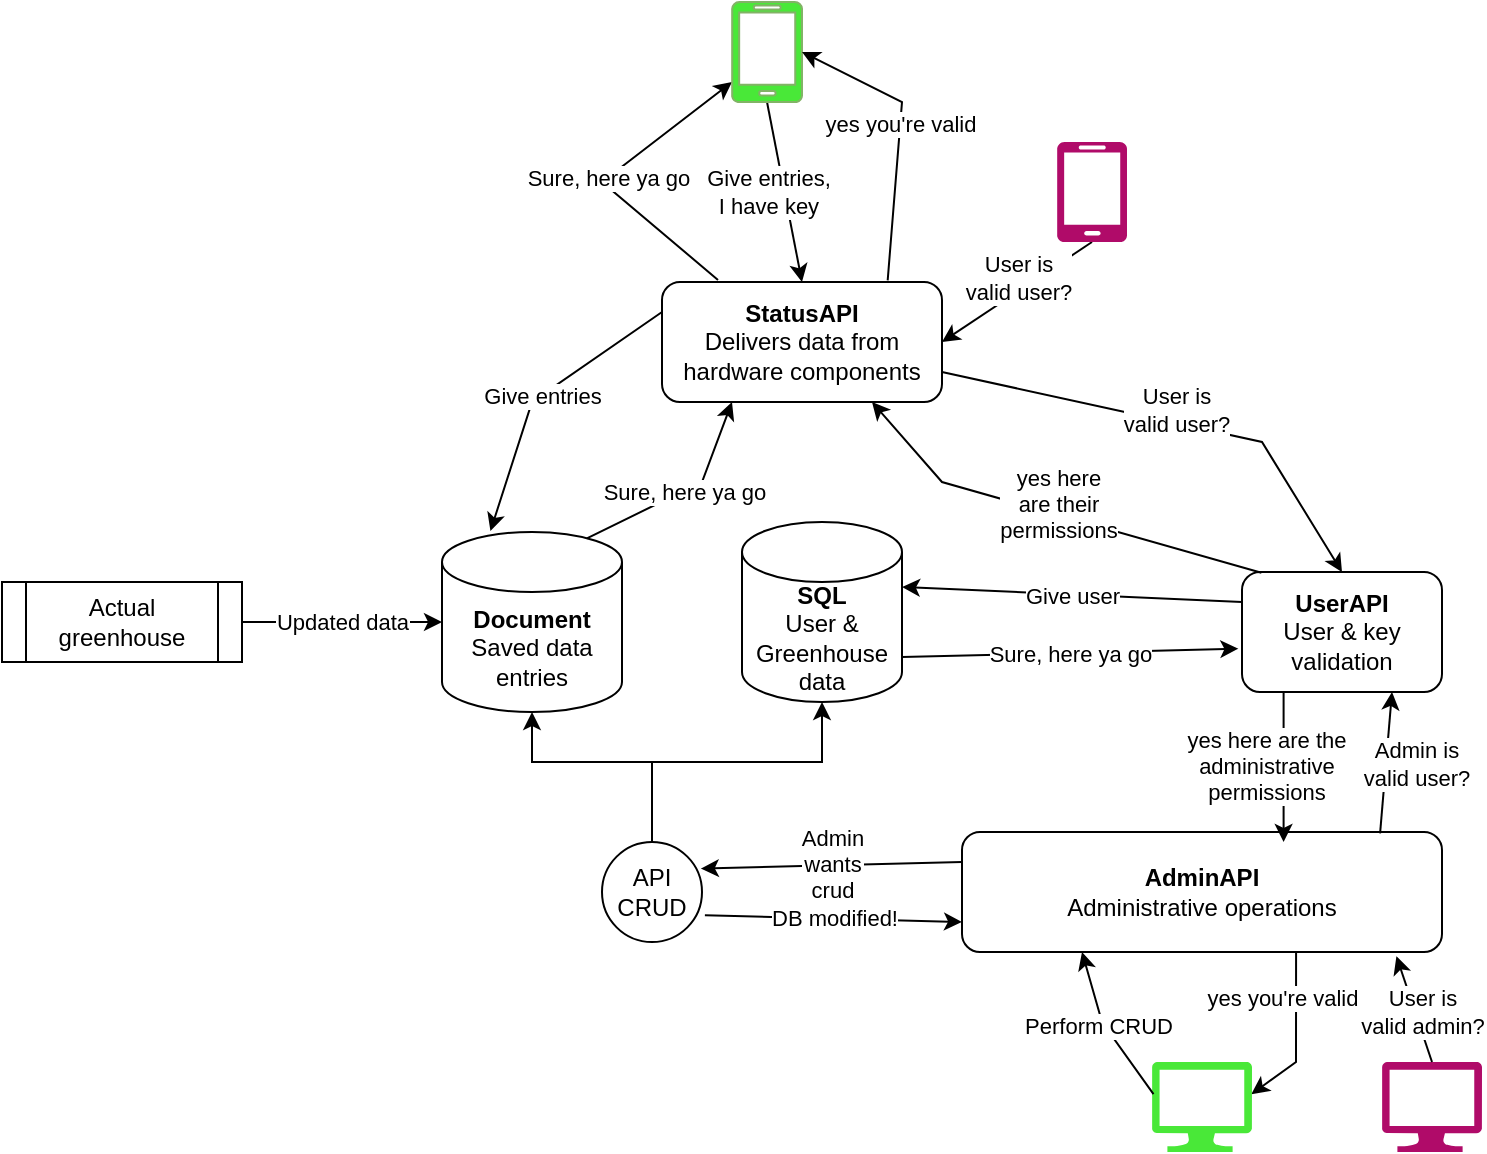 <mxfile version="16.5.1" type="device"><diagram id="ETJ64PmMvwpJfKMCD3yN" name="Side-1"><mxGraphModel dx="1642" dy="576" grid="1" gridSize="10" guides="1" tooltips="1" connect="1" arrows="1" fold="1" page="1" pageScale="1" pageWidth="827" pageHeight="1169" math="0" shadow="0"><root><mxCell id="0"/><mxCell id="1" parent="0"/><mxCell id="6Y2RLQXl1B-0LCeE8fEC-1" value="&lt;b&gt;SQL&lt;/b&gt;&lt;br&gt;User &amp;amp; Greenhouse data" style="shape=cylinder3;whiteSpace=wrap;html=1;boundedLbl=1;backgroundOutline=1;size=15;" parent="1" vertex="1"><mxGeometry x="170" y="340" width="80" height="90" as="geometry"/></mxCell><mxCell id="6Y2RLQXl1B-0LCeE8fEC-2" value="&lt;b&gt;Document&lt;/b&gt;&lt;br&gt;Saved data entries" style="shape=cylinder3;whiteSpace=wrap;html=1;boundedLbl=1;backgroundOutline=1;size=15;" parent="1" vertex="1"><mxGeometry x="20" y="345" width="90" height="90" as="geometry"/></mxCell><mxCell id="GQyeT0Ur_V6qqXI1CruG-3" value="&lt;b&gt;StatusAPI&lt;/b&gt;&lt;br&gt;Delivers data from hardware components" style="rounded=1;whiteSpace=wrap;html=1;" parent="1" vertex="1"><mxGeometry x="130" y="220" width="140" height="60" as="geometry"/></mxCell><mxCell id="GQyeT0Ur_V6qqXI1CruG-4" value="&lt;b&gt;UserAPI&lt;/b&gt;&lt;br&gt;User &amp;amp; key validation" style="rounded=1;whiteSpace=wrap;html=1;" parent="1" vertex="1"><mxGeometry x="420" y="365" width="100" height="60" as="geometry"/></mxCell><mxCell id="GQyeT0Ur_V6qqXI1CruG-5" value="&lt;b&gt;AdminAPI&lt;/b&gt;&lt;br&gt;Administrative operations" style="rounded=1;whiteSpace=wrap;html=1;" parent="1" vertex="1"><mxGeometry x="280" y="495" width="240" height="60" as="geometry"/></mxCell><mxCell id="GQyeT0Ur_V6qqXI1CruG-6" value="" style="endArrow=classic;html=1;rounded=0;exitX=0.871;exitY=0.012;exitDx=0;exitDy=0;entryX=0.75;entryY=1;entryDx=0;entryDy=0;exitPerimeter=0;" parent="1" source="GQyeT0Ur_V6qqXI1CruG-5" target="GQyeT0Ur_V6qqXI1CruG-4" edge="1"><mxGeometry relative="1" as="geometry"><mxPoint x="536" y="365" as="sourcePoint"/><mxPoint x="636" y="365" as="targetPoint"/><Array as="points"/></mxGeometry></mxCell><mxCell id="GQyeT0Ur_V6qqXI1CruG-7" value="Admin is &lt;br&gt;valid user?" style="edgeLabel;resizable=0;html=1;align=center;verticalAlign=middle;" parent="GQyeT0Ur_V6qqXI1CruG-6" connectable="0" vertex="1"><mxGeometry relative="1" as="geometry"><mxPoint x="15" as="offset"/></mxGeometry></mxCell><mxCell id="GQyeT0Ur_V6qqXI1CruG-8" value="" style="endArrow=classic;html=1;rounded=0;exitX=0.208;exitY=0.995;exitDx=0;exitDy=0;exitPerimeter=0;entryX=0.67;entryY=0.083;entryDx=0;entryDy=0;entryPerimeter=0;" parent="1" source="GQyeT0Ur_V6qqXI1CruG-4" target="GQyeT0Ur_V6qqXI1CruG-5" edge="1"><mxGeometry relative="1" as="geometry"><mxPoint x="511.66" y="484.1" as="sourcePoint"/><mxPoint x="350" y="460" as="targetPoint"/><Array as="points"/></mxGeometry></mxCell><mxCell id="GQyeT0Ur_V6qqXI1CruG-9" value="yes here are the &lt;br&gt;administrative &lt;br&gt;permissions" style="edgeLabel;resizable=0;html=1;align=center;verticalAlign=middle;" parent="GQyeT0Ur_V6qqXI1CruG-8" connectable="0" vertex="1"><mxGeometry relative="1" as="geometry"><mxPoint x="-9" as="offset"/></mxGeometry></mxCell><mxCell id="GQyeT0Ur_V6qqXI1CruG-10" value="" style="endArrow=classic;html=1;rounded=0;exitX=0.5;exitY=1;exitDx=0;exitDy=0;exitPerimeter=0;entryX=1;entryY=0.5;entryDx=0;entryDy=0;" parent="1" source="GQyeT0Ur_V6qqXI1CruG-40" target="GQyeT0Ur_V6qqXI1CruG-3" edge="1"><mxGeometry relative="1" as="geometry"><mxPoint x="640" y="395" as="sourcePoint"/><mxPoint x="250" y="200" as="targetPoint"/><Array as="points"/></mxGeometry></mxCell><mxCell id="GQyeT0Ur_V6qqXI1CruG-11" value="User is &lt;br&gt;valid user?" style="edgeLabel;resizable=0;html=1;align=center;verticalAlign=middle;" parent="GQyeT0Ur_V6qqXI1CruG-10" connectable="0" vertex="1"><mxGeometry relative="1" as="geometry"><mxPoint y="-7" as="offset"/></mxGeometry></mxCell><mxCell id="GQyeT0Ur_V6qqXI1CruG-12" value="" style="endArrow=classic;html=1;rounded=0;entryX=0.75;entryY=1;entryDx=0;entryDy=0;exitX=0.097;exitY=0.006;exitDx=0;exitDy=0;exitPerimeter=0;" parent="1" source="GQyeT0Ur_V6qqXI1CruG-4" target="GQyeT0Ur_V6qqXI1CruG-3" edge="1"><mxGeometry relative="1" as="geometry"><mxPoint x="370" y="320" as="sourcePoint"/><mxPoint x="660" y="320" as="targetPoint"/><Array as="points"><mxPoint x="270" y="320"/></Array></mxGeometry></mxCell><mxCell id="GQyeT0Ur_V6qqXI1CruG-13" value="yes here &lt;br&gt;are&amp;nbsp;their&lt;br&gt;permissions" style="edgeLabel;resizable=0;html=1;align=center;verticalAlign=middle;" parent="GQyeT0Ur_V6qqXI1CruG-12" connectable="0" vertex="1"><mxGeometry relative="1" as="geometry"><mxPoint x="3" y="-5" as="offset"/></mxGeometry></mxCell><mxCell id="GQyeT0Ur_V6qqXI1CruG-14" value="Actual greenhouse" style="shape=process;whiteSpace=wrap;html=1;backgroundOutline=1;" parent="1" vertex="1"><mxGeometry x="-200" y="370" width="120" height="40" as="geometry"/></mxCell><mxCell id="GQyeT0Ur_V6qqXI1CruG-15" value="" style="endArrow=classic;html=1;rounded=0;entryX=0;entryY=0.5;entryDx=0;entryDy=0;entryPerimeter=0;exitX=1;exitY=0.5;exitDx=0;exitDy=0;" parent="1" source="GQyeT0Ur_V6qqXI1CruG-14" target="6Y2RLQXl1B-0LCeE8fEC-2" edge="1"><mxGeometry relative="1" as="geometry"><mxPoint x="160" y="170" as="sourcePoint"/><mxPoint x="431.4" y="461.62" as="targetPoint"/><Array as="points"/></mxGeometry></mxCell><mxCell id="GQyeT0Ur_V6qqXI1CruG-16" value="Updated data" style="edgeLabel;resizable=0;html=1;align=center;verticalAlign=middle;" parent="GQyeT0Ur_V6qqXI1CruG-15" connectable="0" vertex="1"><mxGeometry relative="1" as="geometry"/></mxCell><mxCell id="GQyeT0Ur_V6qqXI1CruG-19" value="" style="endArrow=classic;html=1;rounded=0;entryX=0.269;entryY=-0.005;entryDx=0;entryDy=0;entryPerimeter=0;exitX=0;exitY=0.25;exitDx=0;exitDy=0;" parent="1" source="GQyeT0Ur_V6qqXI1CruG-3" target="6Y2RLQXl1B-0LCeE8fEC-2" edge="1"><mxGeometry relative="1" as="geometry"><mxPoint x="170" y="180" as="sourcePoint"/><mxPoint x="170" y="250" as="targetPoint"/><Array as="points"><mxPoint x="65" y="280"/></Array></mxGeometry></mxCell><mxCell id="GQyeT0Ur_V6qqXI1CruG-20" value="Give entries" style="edgeLabel;resizable=0;html=1;align=center;verticalAlign=middle;" parent="GQyeT0Ur_V6qqXI1CruG-19" connectable="0" vertex="1"><mxGeometry relative="1" as="geometry"/></mxCell><mxCell id="GQyeT0Ur_V6qqXI1CruG-21" value="" style="endArrow=classic;html=1;rounded=0;entryX=0.25;entryY=1;entryDx=0;entryDy=0;exitX=0.805;exitY=0.035;exitDx=0;exitDy=0;exitPerimeter=0;" parent="1" source="6Y2RLQXl1B-0LCeE8fEC-2" target="GQyeT0Ur_V6qqXI1CruG-3" edge="1"><mxGeometry relative="1" as="geometry"><mxPoint x="390" y="270.0" as="sourcePoint"/><mxPoint x="215" y="280.0" as="targetPoint"/><Array as="points"><mxPoint x="150" y="320"/></Array></mxGeometry></mxCell><mxCell id="GQyeT0Ur_V6qqXI1CruG-22" value="Sure, here ya go" style="edgeLabel;resizable=0;html=1;align=center;verticalAlign=middle;" parent="GQyeT0Ur_V6qqXI1CruG-21" connectable="0" vertex="1"><mxGeometry relative="1" as="geometry"/></mxCell><mxCell id="GQyeT0Ur_V6qqXI1CruG-23" value="" style="endArrow=classic;html=1;rounded=0;entryX=1;entryY=0;entryDx=0;entryDy=32.5;entryPerimeter=0;exitX=0;exitY=0.25;exitDx=0;exitDy=0;" parent="1" source="GQyeT0Ur_V6qqXI1CruG-4" target="6Y2RLQXl1B-0LCeE8fEC-1" edge="1"><mxGeometry relative="1" as="geometry"><mxPoint x="240" y="360" as="sourcePoint"/><mxPoint x="205" y="390.0" as="targetPoint"/><Array as="points"/></mxGeometry></mxCell><mxCell id="GQyeT0Ur_V6qqXI1CruG-24" value="Give user" style="edgeLabel;resizable=0;html=1;align=center;verticalAlign=middle;" parent="GQyeT0Ur_V6qqXI1CruG-23" connectable="0" vertex="1"><mxGeometry relative="1" as="geometry"/></mxCell><mxCell id="GQyeT0Ur_V6qqXI1CruG-26" value="" style="endArrow=classic;html=1;rounded=0;entryX=-0.018;entryY=0.639;entryDx=0;entryDy=0;exitX=1;exitY=0;exitDx=0;exitDy=67.5;exitPerimeter=0;entryPerimeter=0;" parent="1" source="6Y2RLQXl1B-0LCeE8fEC-1" target="GQyeT0Ur_V6qqXI1CruG-4" edge="1"><mxGeometry relative="1" as="geometry"><mxPoint x="170" y="520.0" as="sourcePoint"/><mxPoint x="345" y="510.0" as="targetPoint"/><Array as="points"/></mxGeometry></mxCell><mxCell id="GQyeT0Ur_V6qqXI1CruG-27" value="Sure, here ya go" style="edgeLabel;resizable=0;html=1;align=center;verticalAlign=middle;" parent="GQyeT0Ur_V6qqXI1CruG-26" connectable="0" vertex="1"><mxGeometry relative="1" as="geometry"/></mxCell><mxCell id="GQyeT0Ur_V6qqXI1CruG-28" value="" style="verticalLabelPosition=bottom;html=1;verticalAlign=top;align=center;strokeColor=none;fillColor=#B00B69;shape=mxgraph.azure.computer;pointerEvents=1;" parent="1" vertex="1"><mxGeometry x="490" y="610" width="50" height="45" as="geometry"/></mxCell><mxCell id="GQyeT0Ur_V6qqXI1CruG-32" value="" style="endArrow=classic;html=1;rounded=0;entryX=0.5;entryY=0;entryDx=0;entryDy=0;exitX=0.5;exitY=1;exitDx=0;exitDy=0;exitPerimeter=0;" parent="1" source="GQyeT0Ur_V6qqXI1CruG-41" target="GQyeT0Ur_V6qqXI1CruG-3" edge="1"><mxGeometry relative="1" as="geometry"><mxPoint x="680" y="270" as="sourcePoint"/><mxPoint x="480" y="290" as="targetPoint"/><Array as="points"/></mxGeometry></mxCell><mxCell id="GQyeT0Ur_V6qqXI1CruG-33" value="Give entries, &lt;br&gt;I have key" style="edgeLabel;resizable=0;html=1;align=center;verticalAlign=middle;" parent="GQyeT0Ur_V6qqXI1CruG-32" connectable="0" vertex="1"><mxGeometry relative="1" as="geometry"><mxPoint x="-9" as="offset"/></mxGeometry></mxCell><mxCell id="GQyeT0Ur_V6qqXI1CruG-36" value="" style="endArrow=classic;html=1;rounded=0;exitX=0.2;exitY=-0.017;exitDx=0;exitDy=0;entryX=0;entryY=0.8;entryDx=0;entryDy=0;entryPerimeter=0;exitPerimeter=0;" parent="1" source="GQyeT0Ur_V6qqXI1CruG-3" target="GQyeT0Ur_V6qqXI1CruG-41" edge="1"><mxGeometry relative="1" as="geometry"><mxPoint x="215" y="310.0" as="sourcePoint"/><mxPoint x="660" y="295" as="targetPoint"/><Array as="points"><mxPoint x="100" y="170"/></Array></mxGeometry></mxCell><mxCell id="GQyeT0Ur_V6qqXI1CruG-37" value="Sure, here ya go" style="edgeLabel;resizable=0;html=1;align=center;verticalAlign=middle;" parent="GQyeT0Ur_V6qqXI1CruG-36" connectable="0" vertex="1"><mxGeometry relative="1" as="geometry"/></mxCell><mxCell id="GQyeT0Ur_V6qqXI1CruG-38" value="" style="endArrow=classic;html=1;rounded=0;exitX=0.5;exitY=0;exitDx=0;exitDy=0;exitPerimeter=0;entryX=0.905;entryY=1.035;entryDx=0;entryDy=0;entryPerimeter=0;" parent="1" source="GQyeT0Ur_V6qqXI1CruG-28" target="GQyeT0Ur_V6qqXI1CruG-5" edge="1"><mxGeometry relative="1" as="geometry"><mxPoint x="640" y="500" as="sourcePoint"/><mxPoint x="330" y="525" as="targetPoint"/><Array as="points"/></mxGeometry></mxCell><mxCell id="GQyeT0Ur_V6qqXI1CruG-39" value="User is &lt;br&gt;valid admin?" style="edgeLabel;resizable=0;html=1;align=center;verticalAlign=middle;" parent="GQyeT0Ur_V6qqXI1CruG-38" connectable="0" vertex="1"><mxGeometry relative="1" as="geometry"><mxPoint x="4" y="1" as="offset"/></mxGeometry></mxCell><mxCell id="GQyeT0Ur_V6qqXI1CruG-40" value="" style="verticalLabelPosition=bottom;html=1;verticalAlign=top;align=center;strokeColor=none;fillColor=#b00b69;shape=mxgraph.azure.mobile;pointerEvents=1;" parent="1" vertex="1"><mxGeometry x="327.5" y="150" width="35" height="50" as="geometry"/></mxCell><mxCell id="GQyeT0Ur_V6qqXI1CruG-41" value="" style="verticalLabelPosition=bottom;html=1;verticalAlign=top;align=center;strokeColor=#82b366;fillColor=#49E838;shape=mxgraph.azure.mobile;pointerEvents=1;" parent="1" vertex="1"><mxGeometry x="165" y="80" width="35" height="50" as="geometry"/></mxCell><mxCell id="GQyeT0Ur_V6qqXI1CruG-42" value="" style="endArrow=classic;html=1;rounded=0;exitX=0.696;exitY=1.001;exitDx=0;exitDy=0;entryX=0.994;entryY=0.357;entryDx=0;entryDy=0;entryPerimeter=0;exitPerimeter=0;" parent="1" source="GQyeT0Ur_V6qqXI1CruG-5" target="GQyeT0Ur_V6qqXI1CruG-51" edge="1"><mxGeometry relative="1" as="geometry"><mxPoint x="340" y="580" as="sourcePoint"/><mxPoint x="160" y="570" as="targetPoint"/><Array as="points"><mxPoint x="447" y="610"/></Array></mxGeometry></mxCell><mxCell id="GQyeT0Ur_V6qqXI1CruG-43" value="yes you're valid" style="edgeLabel;resizable=0;html=1;align=center;verticalAlign=middle;" parent="GQyeT0Ur_V6qqXI1CruG-42" connectable="0" vertex="1"><mxGeometry relative="1" as="geometry"><mxPoint x="-7" y="-18" as="offset"/></mxGeometry></mxCell><mxCell id="GQyeT0Ur_V6qqXI1CruG-49" value="" style="endArrow=classic;html=1;rounded=0;exitX=0;exitY=0.25;exitDx=0;exitDy=0;entryX=0.988;entryY=0.266;entryDx=0;entryDy=0;entryPerimeter=0;" parent="1" source="GQyeT0Ur_V6qqXI1CruG-5" target="GQyeT0Ur_V6qqXI1CruG-62" edge="1"><mxGeometry relative="1" as="geometry"><mxPoint x="270" y="590" as="sourcePoint"/><mxPoint x="400" y="610" as="targetPoint"/><Array as="points"/></mxGeometry></mxCell><mxCell id="GQyeT0Ur_V6qqXI1CruG-50" value="Admin &lt;br&gt;wants &lt;br&gt;crud" style="edgeLabel;resizable=0;html=1;align=center;verticalAlign=middle;" parent="GQyeT0Ur_V6qqXI1CruG-49" connectable="0" vertex="1"><mxGeometry relative="1" as="geometry"><mxPoint y="-1" as="offset"/></mxGeometry></mxCell><mxCell id="GQyeT0Ur_V6qqXI1CruG-51" value="" style="verticalLabelPosition=bottom;html=1;verticalAlign=top;align=center;strokeColor=none;fillColor=#49E838;shape=mxgraph.azure.computer;pointerEvents=1;" parent="1" vertex="1"><mxGeometry x="375" y="610" width="50" height="45" as="geometry"/></mxCell><mxCell id="GQyeT0Ur_V6qqXI1CruG-52" value="" style="endArrow=classic;html=1;rounded=0;entryX=0.25;entryY=1;entryDx=0;entryDy=0;exitX=0.015;exitY=0.357;exitDx=0;exitDy=0;exitPerimeter=0;" parent="1" source="GQyeT0Ur_V6qqXI1CruG-51" target="GQyeT0Ur_V6qqXI1CruG-5" edge="1"><mxGeometry relative="1" as="geometry"><mxPoint x="272" y="623.275" as="sourcePoint"/><mxPoint x="270" y="555" as="targetPoint"/><Array as="points"><mxPoint x="350" y="590"/></Array></mxGeometry></mxCell><mxCell id="GQyeT0Ur_V6qqXI1CruG-53" value="Perform CRUD" style="edgeLabel;resizable=0;html=1;align=center;verticalAlign=middle;" parent="GQyeT0Ur_V6qqXI1CruG-52" connectable="0" vertex="1"><mxGeometry relative="1" as="geometry"><mxPoint x="-4" y="-1" as="offset"/></mxGeometry></mxCell><mxCell id="GQyeT0Ur_V6qqXI1CruG-55" value="" style="endArrow=classic;html=1;rounded=0;exitX=1.029;exitY=0.732;exitDx=0;exitDy=0;exitPerimeter=0;entryX=0;entryY=0.75;entryDx=0;entryDy=0;" parent="1" source="GQyeT0Ur_V6qqXI1CruG-62" target="GQyeT0Ur_V6qqXI1CruG-5" edge="1"><mxGeometry relative="1" as="geometry"><mxPoint x="392.96" y="503.68" as="sourcePoint"/><mxPoint x="321" y="490" as="targetPoint"/><Array as="points"/></mxGeometry></mxCell><mxCell id="GQyeT0Ur_V6qqXI1CruG-56" value="DB modified!" style="edgeLabel;resizable=0;html=1;align=center;verticalAlign=middle;" parent="GQyeT0Ur_V6qqXI1CruG-55" connectable="0" vertex="1"><mxGeometry relative="1" as="geometry"><mxPoint y="-1" as="offset"/></mxGeometry></mxCell><mxCell id="GQyeT0Ur_V6qqXI1CruG-65" style="edgeStyle=orthogonalEdgeStyle;rounded=0;orthogonalLoop=1;jettySize=auto;html=1;entryX=0.5;entryY=1;entryDx=0;entryDy=0;entryPerimeter=0;" parent="1" source="GQyeT0Ur_V6qqXI1CruG-62" target="6Y2RLQXl1B-0LCeE8fEC-1" edge="1"><mxGeometry relative="1" as="geometry"><Array as="points"><mxPoint x="125" y="460"/><mxPoint x="210" y="460"/></Array></mxGeometry></mxCell><mxCell id="GQyeT0Ur_V6qqXI1CruG-66" style="edgeStyle=orthogonalEdgeStyle;rounded=0;orthogonalLoop=1;jettySize=auto;html=1;entryX=0.5;entryY=1;entryDx=0;entryDy=0;entryPerimeter=0;" parent="1" source="GQyeT0Ur_V6qqXI1CruG-62" target="6Y2RLQXl1B-0LCeE8fEC-2" edge="1"><mxGeometry relative="1" as="geometry"><Array as="points"><mxPoint x="125" y="460"/><mxPoint x="65" y="460"/></Array></mxGeometry></mxCell><mxCell id="GQyeT0Ur_V6qqXI1CruG-62" value="API CRUD" style="ellipse;whiteSpace=wrap;html=1;aspect=fixed;fillColor=default;" parent="1" vertex="1"><mxGeometry x="100" y="500" width="50" height="50" as="geometry"/></mxCell><mxCell id="GQyeT0Ur_V6qqXI1CruG-67" value="" style="endArrow=classic;html=1;rounded=0;exitX=1;exitY=0.75;exitDx=0;exitDy=0;entryX=0.5;entryY=0;entryDx=0;entryDy=0;" parent="1" source="GQyeT0Ur_V6qqXI1CruG-3" target="GQyeT0Ur_V6qqXI1CruG-4" edge="1"><mxGeometry relative="1" as="geometry"><mxPoint x="287.5" y="140" as="sourcePoint"/><mxPoint x="260.0" y="210" as="targetPoint"/><Array as="points"><mxPoint x="430" y="300"/></Array></mxGeometry></mxCell><mxCell id="GQyeT0Ur_V6qqXI1CruG-68" value="User is &lt;br&gt;valid user?" style="edgeLabel;resizable=0;html=1;align=center;verticalAlign=middle;" parent="GQyeT0Ur_V6qqXI1CruG-67" connectable="0" vertex="1"><mxGeometry relative="1" as="geometry"><mxPoint y="-7" as="offset"/></mxGeometry></mxCell><mxCell id="GQyeT0Ur_V6qqXI1CruG-69" value="" style="endArrow=classic;html=1;rounded=0;exitX=0.806;exitY=-0.014;exitDx=0;exitDy=0;entryX=1;entryY=0.5;entryDx=0;entryDy=0;entryPerimeter=0;exitPerimeter=0;" parent="1" source="GQyeT0Ur_V6qqXI1CruG-3" target="GQyeT0Ur_V6qqXI1CruG-41" edge="1"><mxGeometry relative="1" as="geometry"><mxPoint x="410.0" y="565" as="sourcePoint"/><mxPoint x="380.0" y="642.5" as="targetPoint"/><Array as="points"><mxPoint x="250" y="130"/></Array></mxGeometry></mxCell><mxCell id="GQyeT0Ur_V6qqXI1CruG-70" value="yes you're valid" style="edgeLabel;resizable=0;html=1;align=center;verticalAlign=middle;" parent="GQyeT0Ur_V6qqXI1CruG-69" connectable="0" vertex="1"><mxGeometry relative="1" as="geometry"><mxPoint y="-6" as="offset"/></mxGeometry></mxCell></root></mxGraphModel></diagram></mxfile>